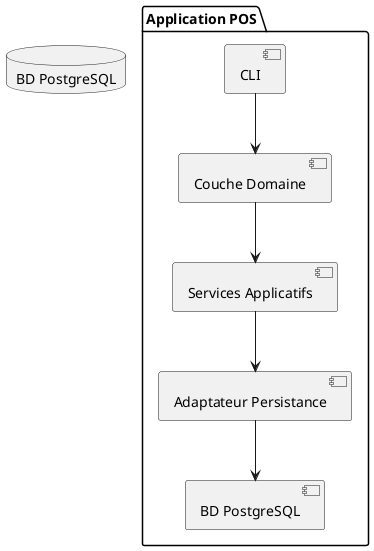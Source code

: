 @startuml
package "Application POS" {
  [CLI] --> [Couche Domaine]
  [Couche Domaine] --> [Services Applicatifs]
  [Services Applicatifs] --> [Adaptateur Persistance]
  [Adaptateur Persistance] --> [BD PostgreSQL]
}
database "BD PostgreSQL" as db
@enduml

